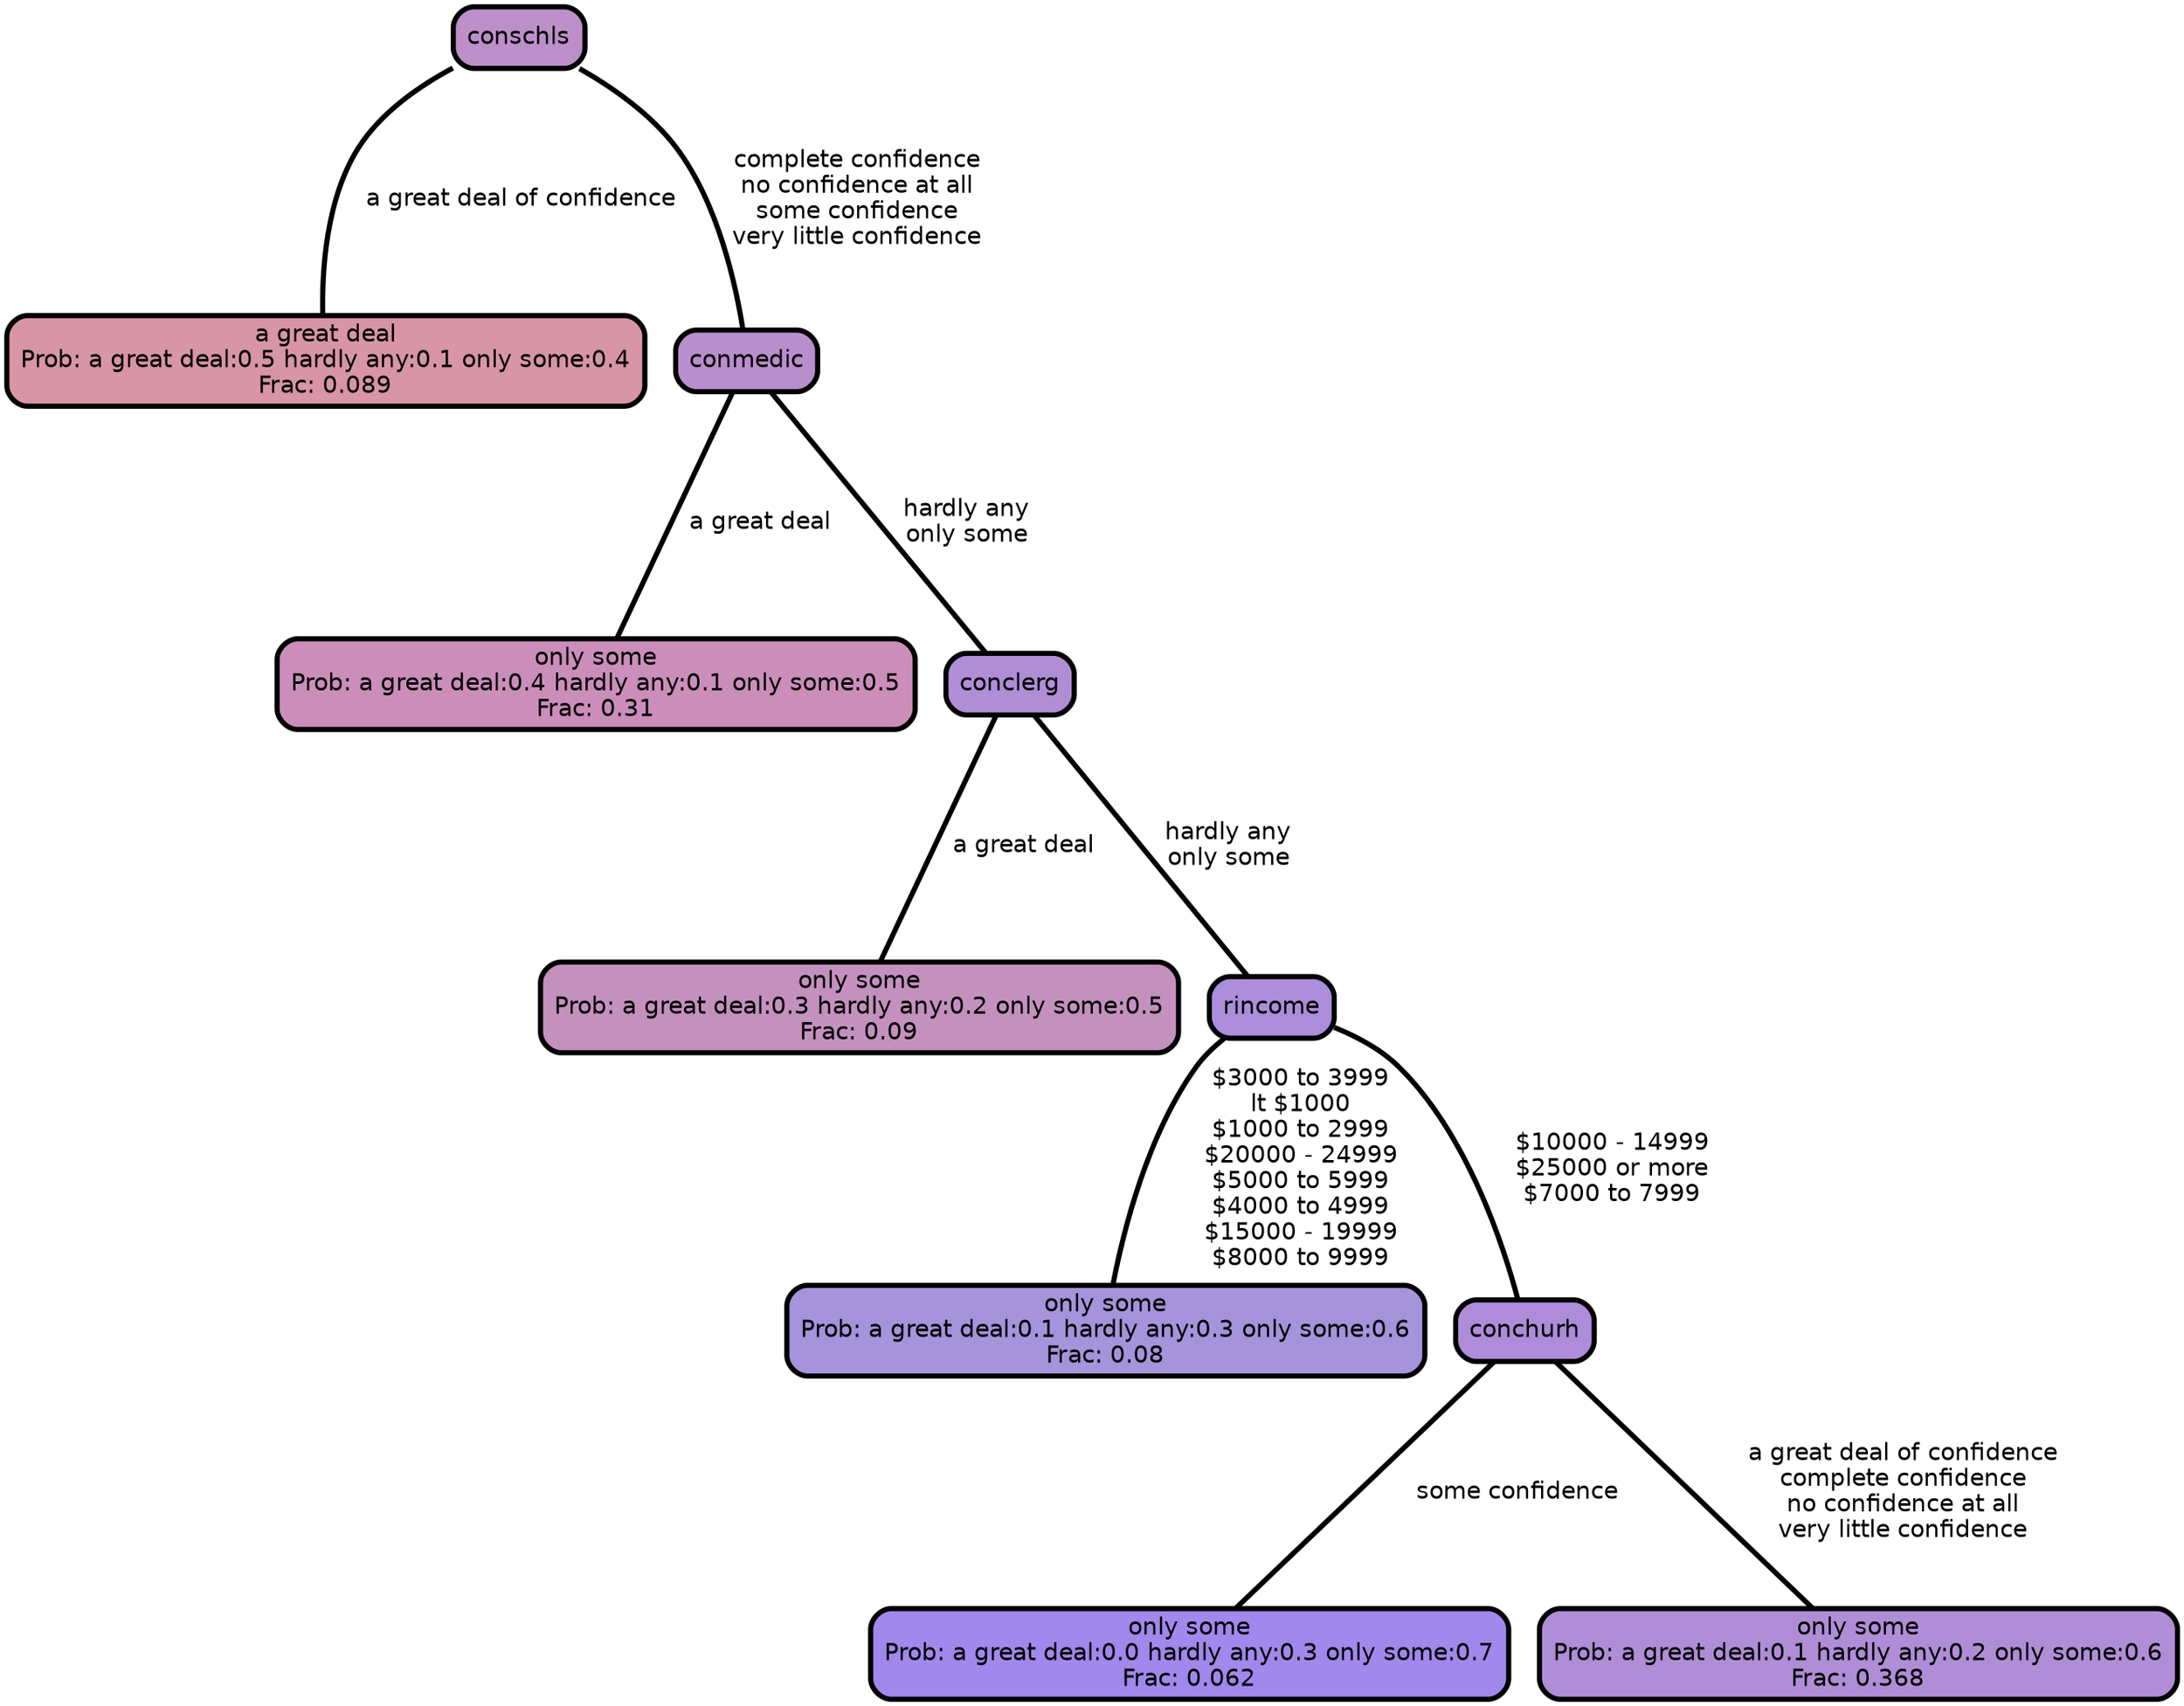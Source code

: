 graph Tree {
node [shape=box, style="filled, rounded",color="black",penwidth="3",fontcolor="black",                 fontname=helvetica] ;
graph [ranksep="0 equally", splines=straight,                 bgcolor=transparent, dpi=200] ;
edge [fontname=helvetica, color=black] ;
0 [label="a great deal
Prob: a great deal:0.5 hardly any:0.1 only some:0.4
Frac: 0.089", fillcolor="#d895a6"] ;
1 [label="conschls", fillcolor="#bc8fc9"] ;
2 [label="only some
Prob: a great deal:0.4 hardly any:0.1 only some:0.5
Frac: 0.31", fillcolor="#cb8eba"] ;
3 [label="conmedic", fillcolor="#b98ecd"] ;
4 [label="only some
Prob: a great deal:0.3 hardly any:0.2 only some:0.5
Frac: 0.09", fillcolor="#c491bf"] ;
5 [label="conclerg", fillcolor="#b08ed6"] ;
6 [label="only some
Prob: a great deal:0.1 hardly any:0.3 only some:0.6
Frac: 0.08", fillcolor="#a593db"] ;
7 [label="rincome", fillcolor="#ac8dda"] ;
8 [label="only some
Prob: a great deal:0.0 hardly any:0.3 only some:0.7
Frac: 0.062", fillcolor="#a088ec"] ;
9 [label="conchurh", fillcolor="#ae8cda"] ;
10 [label="only some
Prob: a great deal:0.1 hardly any:0.2 only some:0.6
Frac: 0.368", fillcolor="#b08dd7"] ;
1 -- 0 [label=" a great deal of confidence",penwidth=3] ;
1 -- 3 [label=" complete confidence\n no confidence at all\n some confidence\n very little confidence",penwidth=3] ;
3 -- 2 [label=" a great deal",penwidth=3] ;
3 -- 5 [label=" hardly any\n only some",penwidth=3] ;
5 -- 4 [label=" a great deal",penwidth=3] ;
5 -- 7 [label=" hardly any\n only some",penwidth=3] ;
7 -- 6 [label=" $3000 to 3999\n lt $1000\n $1000 to 2999\n $20000 - 24999\n $5000 to 5999\n $4000 to 4999\n $15000 - 19999\n $8000 to 9999",penwidth=3] ;
7 -- 9 [label=" $10000 - 14999\n $25000 or more\n $7000 to 7999",penwidth=3] ;
9 -- 8 [label=" some confidence",penwidth=3] ;
9 -- 10 [label=" a great deal of confidence\n complete confidence\n no confidence at all\n very little confidence",penwidth=3] ;
{rank = same;}}